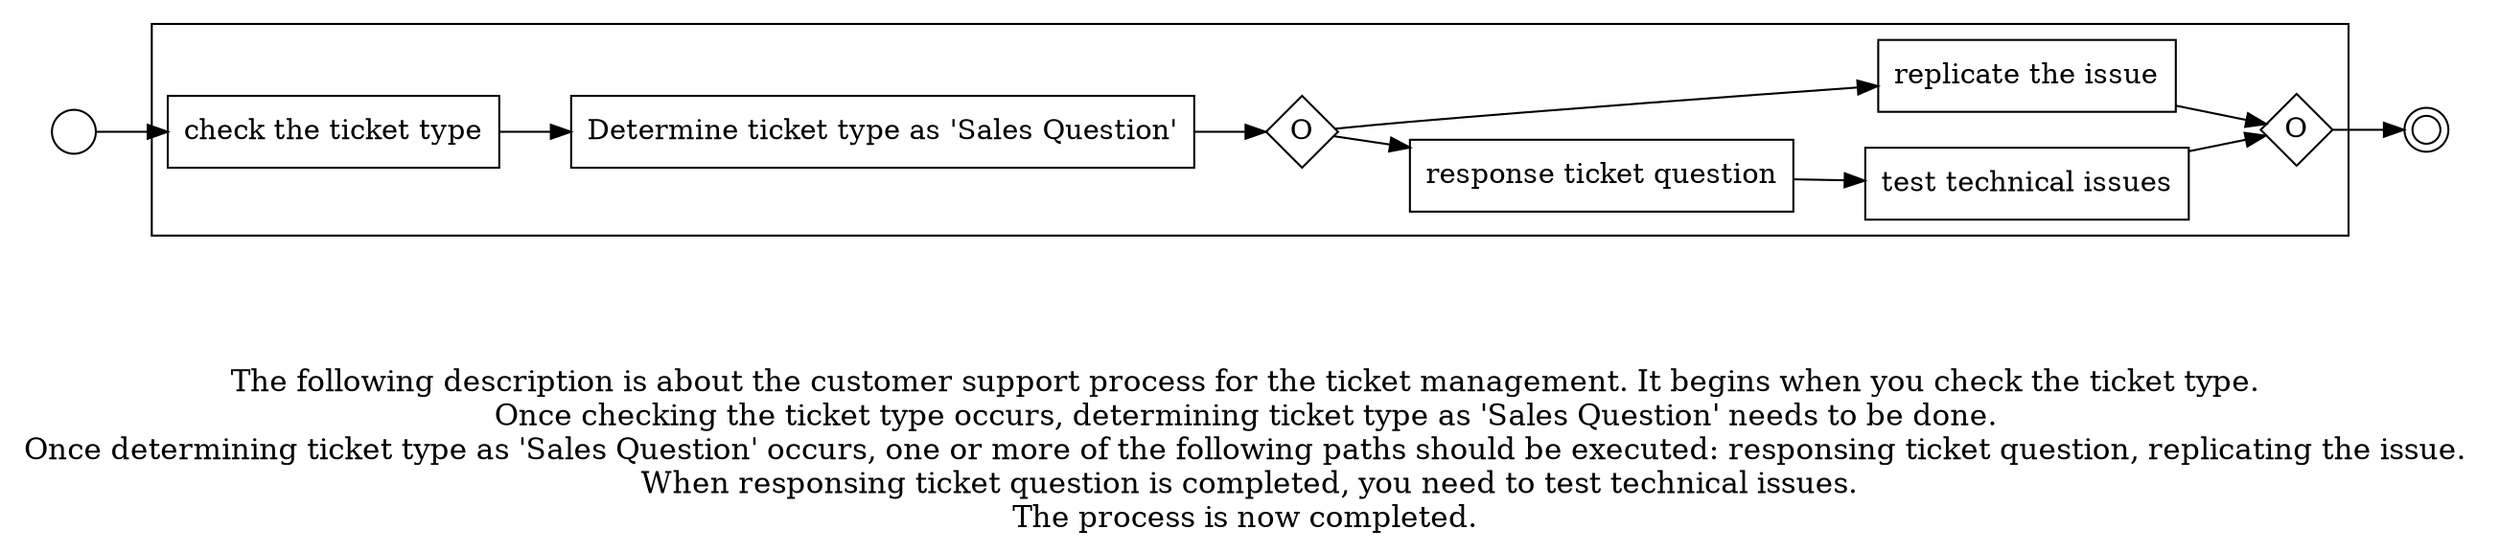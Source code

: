 digraph customer_support_process_for_the_ticket_management_32 {
	graph [rankdir=LR]
	START_NODE [label="" shape=circle width=0.3]
	subgraph CLUSTER_0 {
		"check the ticket type" [shape=box]
		"Determine ticket type as 'Sales Question'" [shape=box]
		"check the ticket type" -> "Determine ticket type as 'Sales Question'"
		"OR_SPLIT--3. Ticket Action_DM9W" [label=O fixedsize=true shape=diamond width=0.5]
		"Determine ticket type as 'Sales Question'" -> "OR_SPLIT--3. Ticket Action_DM9W"
		"response ticket question" [shape=box]
		"OR_SPLIT--3. Ticket Action_DM9W" -> "response ticket question"
		"replicate the issue" [shape=box]
		"OR_SPLIT--3. Ticket Action_DM9W" -> "replicate the issue"
		"test technical issues" [shape=box]
		"response ticket question" -> "test technical issues"
		"OR_JOIN--3. Ticket Action_DM9W" [label=O fixedsize=true shape=diamond width=0.5]
		"test technical issues" -> "OR_JOIN--3. Ticket Action_DM9W"
		"replicate the issue" -> "OR_JOIN--3. Ticket Action_DM9W"
	}
	START_NODE -> "check the ticket type"
	END_NODE [label="" shape=doublecircle width=0.2]
	"OR_JOIN--3. Ticket Action_DM9W" -> END_NODE
	fontsize=15 label="\n\n
The following description is about the customer support process for the ticket management. It begins when you check the ticket type. 
Once checking the ticket type occurs, determining ticket type as 'Sales Question' needs to be done. 
Once determining ticket type as 'Sales Question' occurs, one or more of the following paths should be executed: responsing ticket question, replicating the issue. 
When responsing ticket question is completed, you need to test technical issues.
The process is now completed. 
"
}
